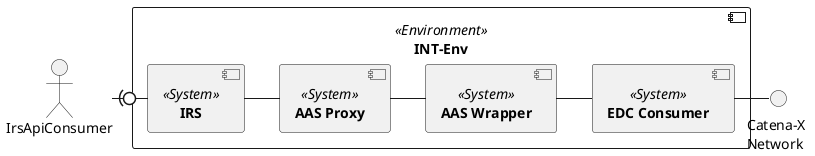 @startuml 
skinparam monochrome true
skinparam shadowing false

interface "Catena-X \nNetwork" as X
component [**INT-Env**] <<Environment>> {
	component [**IRS**] <<System>> as IRS
	component [**AAS Wrapper**] <<System>> as AAS_W
	component [**AAS Proxy**] <<System>> as AAS_P
	component [**EDC Consumer**] <<System>> as EDC
}


actor IrsApiConsumer

IrsApiConsumer -right(0- IRS
IRS - AAS_P
AAS_P - AAS_W
AAS_W - EDC
EDC - X

@enduml